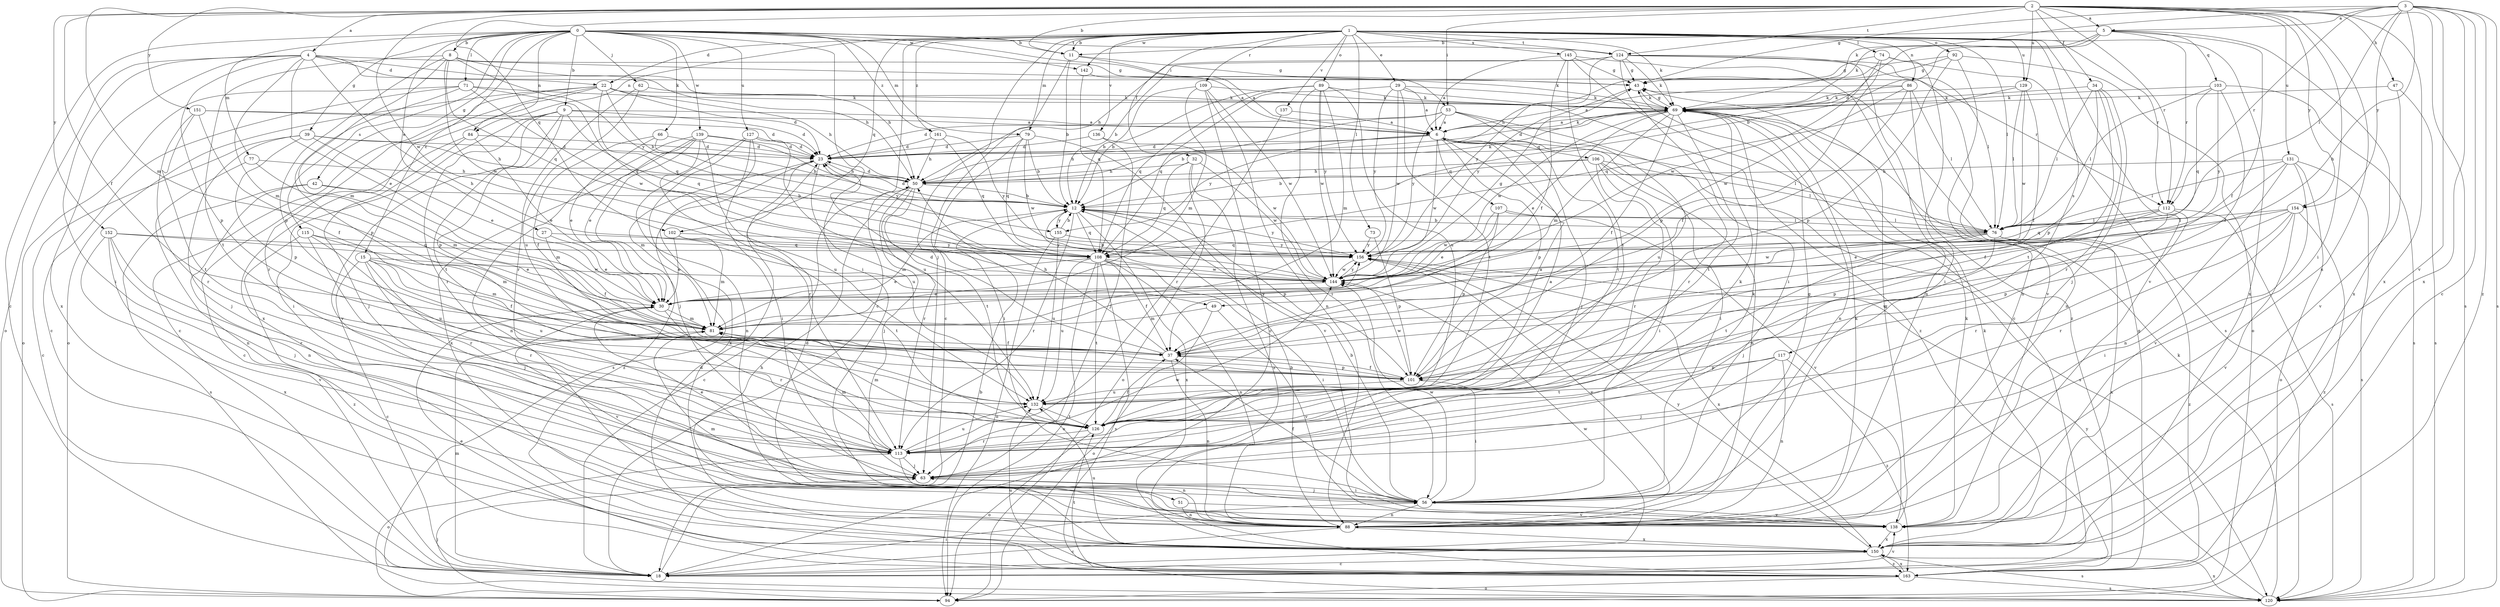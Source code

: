 strict digraph  {
0;
1;
2;
3;
4;
5;
6;
8;
9;
11;
12;
15;
18;
22;
23;
27;
29;
30;
32;
34;
37;
39;
42;
43;
47;
49;
50;
51;
53;
56;
62;
63;
66;
69;
71;
73;
74;
76;
77;
79;
81;
84;
86;
88;
89;
92;
94;
101;
102;
103;
106;
107;
108;
109;
112;
113;
115;
117;
120;
124;
126;
127;
129;
131;
132;
136;
137;
138;
139;
142;
144;
145;
150;
151;
152;
154;
155;
156;
161;
163;
0 -> 8  [label=b];
0 -> 9  [label=b];
0 -> 11  [label=b];
0 -> 15  [label=c];
0 -> 18  [label=c];
0 -> 27  [label=e];
0 -> 39  [label=g];
0 -> 42  [label=g];
0 -> 51  [label=i];
0 -> 53  [label=i];
0 -> 62  [label=j];
0 -> 66  [label=k];
0 -> 71  [label=l];
0 -> 77  [label=m];
0 -> 79  [label=m];
0 -> 84  [label=n];
0 -> 115  [label=s];
0 -> 124  [label=t];
0 -> 127  [label=u];
0 -> 139  [label=w];
0 -> 142  [label=w];
0 -> 161  [label=z];
1 -> 11  [label=b];
1 -> 18  [label=c];
1 -> 22  [label=d];
1 -> 29  [label=e];
1 -> 32  [label=f];
1 -> 63  [label=j];
1 -> 69  [label=k];
1 -> 73  [label=l];
1 -> 74  [label=l];
1 -> 76  [label=l];
1 -> 79  [label=m];
1 -> 84  [label=n];
1 -> 86  [label=n];
1 -> 89  [label=o];
1 -> 92  [label=o];
1 -> 102  [label=q];
1 -> 109  [label=r];
1 -> 112  [label=r];
1 -> 117  [label=s];
1 -> 124  [label=t];
1 -> 129  [label=u];
1 -> 136  [label=v];
1 -> 137  [label=v];
1 -> 138  [label=v];
1 -> 142  [label=w];
1 -> 145  [label=x];
1 -> 150  [label=x];
1 -> 161  [label=z];
2 -> 4  [label=a];
2 -> 5  [label=a];
2 -> 11  [label=b];
2 -> 34  [label=f];
2 -> 37  [label=f];
2 -> 47  [label=h];
2 -> 53  [label=i];
2 -> 56  [label=i];
2 -> 81  [label=m];
2 -> 88  [label=n];
2 -> 102  [label=q];
2 -> 112  [label=r];
2 -> 120  [label=s];
2 -> 124  [label=t];
2 -> 129  [label=u];
2 -> 131  [label=u];
2 -> 144  [label=w];
2 -> 150  [label=x];
2 -> 151  [label=y];
2 -> 152  [label=y];
2 -> 154  [label=y];
3 -> 5  [label=a];
3 -> 18  [label=c];
3 -> 43  [label=g];
3 -> 49  [label=h];
3 -> 69  [label=k];
3 -> 76  [label=l];
3 -> 112  [label=r];
3 -> 120  [label=s];
3 -> 138  [label=v];
3 -> 150  [label=x];
3 -> 154  [label=y];
3 -> 163  [label=z];
4 -> 22  [label=d];
4 -> 30  [label=e];
4 -> 49  [label=h];
4 -> 50  [label=h];
4 -> 56  [label=i];
4 -> 69  [label=k];
4 -> 81  [label=m];
4 -> 94  [label=o];
4 -> 101  [label=p];
4 -> 112  [label=r];
4 -> 150  [label=x];
5 -> 11  [label=b];
5 -> 12  [label=b];
5 -> 23  [label=d];
5 -> 37  [label=f];
5 -> 69  [label=k];
5 -> 103  [label=q];
5 -> 112  [label=r];
5 -> 150  [label=x];
6 -> 23  [label=d];
6 -> 50  [label=h];
6 -> 56  [label=i];
6 -> 63  [label=j];
6 -> 69  [label=k];
6 -> 76  [label=l];
6 -> 101  [label=p];
6 -> 106  [label=q];
6 -> 107  [label=q];
6 -> 144  [label=w];
6 -> 155  [label=y];
8 -> 43  [label=g];
8 -> 50  [label=h];
8 -> 81  [label=m];
8 -> 101  [label=p];
8 -> 108  [label=q];
8 -> 126  [label=t];
8 -> 144  [label=w];
8 -> 155  [label=y];
9 -> 6  [label=a];
9 -> 23  [label=d];
9 -> 56  [label=i];
9 -> 101  [label=p];
9 -> 108  [label=q];
9 -> 113  [label=r];
9 -> 126  [label=t];
9 -> 138  [label=v];
11 -> 6  [label=a];
11 -> 12  [label=b];
11 -> 18  [label=c];
11 -> 43  [label=g];
12 -> 23  [label=d];
12 -> 76  [label=l];
12 -> 81  [label=m];
12 -> 101  [label=p];
12 -> 108  [label=q];
12 -> 113  [label=r];
12 -> 150  [label=x];
12 -> 155  [label=y];
12 -> 156  [label=y];
15 -> 18  [label=c];
15 -> 37  [label=f];
15 -> 63  [label=j];
15 -> 81  [label=m];
15 -> 113  [label=r];
15 -> 132  [label=u];
15 -> 144  [label=w];
18 -> 12  [label=b];
18 -> 56  [label=i];
18 -> 81  [label=m];
18 -> 138  [label=v];
18 -> 144  [label=w];
22 -> 12  [label=b];
22 -> 18  [label=c];
22 -> 23  [label=d];
22 -> 50  [label=h];
22 -> 69  [label=k];
22 -> 94  [label=o];
22 -> 108  [label=q];
22 -> 113  [label=r];
22 -> 150  [label=x];
23 -> 50  [label=h];
23 -> 81  [label=m];
23 -> 132  [label=u];
23 -> 163  [label=z];
27 -> 30  [label=e];
27 -> 37  [label=f];
27 -> 156  [label=y];
29 -> 6  [label=a];
29 -> 69  [label=k];
29 -> 108  [label=q];
29 -> 126  [label=t];
29 -> 144  [label=w];
29 -> 156  [label=y];
29 -> 163  [label=z];
30 -> 81  [label=m];
30 -> 113  [label=r];
30 -> 138  [label=v];
32 -> 50  [label=h];
32 -> 94  [label=o];
32 -> 108  [label=q];
32 -> 144  [label=w];
32 -> 163  [label=z];
34 -> 63  [label=j];
34 -> 69  [label=k];
34 -> 76  [label=l];
34 -> 101  [label=p];
34 -> 113  [label=r];
34 -> 126  [label=t];
37 -> 23  [label=d];
37 -> 50  [label=h];
37 -> 88  [label=n];
37 -> 101  [label=p];
39 -> 18  [label=c];
39 -> 23  [label=d];
39 -> 30  [label=e];
39 -> 50  [label=h];
39 -> 63  [label=j];
39 -> 101  [label=p];
42 -> 12  [label=b];
42 -> 81  [label=m];
42 -> 88  [label=n];
42 -> 120  [label=s];
43 -> 69  [label=k];
43 -> 156  [label=y];
47 -> 69  [label=k];
47 -> 120  [label=s];
47 -> 138  [label=v];
49 -> 81  [label=m];
49 -> 94  [label=o];
49 -> 138  [label=v];
50 -> 12  [label=b];
50 -> 18  [label=c];
50 -> 23  [label=d];
50 -> 63  [label=j];
50 -> 69  [label=k];
50 -> 113  [label=r];
50 -> 126  [label=t];
51 -> 88  [label=n];
51 -> 138  [label=v];
53 -> 6  [label=a];
53 -> 12  [label=b];
53 -> 23  [label=d];
53 -> 113  [label=r];
53 -> 126  [label=t];
53 -> 132  [label=u];
53 -> 156  [label=y];
56 -> 12  [label=b];
56 -> 37  [label=f];
56 -> 43  [label=g];
56 -> 63  [label=j];
56 -> 88  [label=n];
56 -> 138  [label=v];
56 -> 144  [label=w];
62 -> 69  [label=k];
62 -> 113  [label=r];
62 -> 132  [label=u];
63 -> 30  [label=e];
63 -> 56  [label=i];
63 -> 69  [label=k];
63 -> 144  [label=w];
66 -> 12  [label=b];
66 -> 23  [label=d];
66 -> 30  [label=e];
66 -> 37  [label=f];
69 -> 6  [label=a];
69 -> 23  [label=d];
69 -> 30  [label=e];
69 -> 37  [label=f];
69 -> 43  [label=g];
69 -> 81  [label=m];
69 -> 88  [label=n];
69 -> 126  [label=t];
69 -> 144  [label=w];
71 -> 18  [label=c];
71 -> 69  [label=k];
71 -> 94  [label=o];
71 -> 101  [label=p];
71 -> 108  [label=q];
71 -> 144  [label=w];
73 -> 101  [label=p];
73 -> 156  [label=y];
74 -> 43  [label=g];
74 -> 56  [label=i];
74 -> 101  [label=p];
74 -> 120  [label=s];
74 -> 144  [label=w];
76 -> 12  [label=b];
76 -> 63  [label=j];
76 -> 108  [label=q];
76 -> 126  [label=t];
76 -> 144  [label=w];
76 -> 150  [label=x];
76 -> 163  [label=z];
77 -> 50  [label=h];
77 -> 81  [label=m];
77 -> 88  [label=n];
79 -> 12  [label=b];
79 -> 23  [label=d];
79 -> 56  [label=i];
79 -> 108  [label=q];
79 -> 138  [label=v];
79 -> 144  [label=w];
81 -> 37  [label=f];
81 -> 156  [label=y];
84 -> 18  [label=c];
84 -> 23  [label=d];
84 -> 30  [label=e];
84 -> 63  [label=j];
86 -> 6  [label=a];
86 -> 37  [label=f];
86 -> 69  [label=k];
86 -> 76  [label=l];
86 -> 88  [label=n];
86 -> 144  [label=w];
88 -> 12  [label=b];
88 -> 18  [label=c];
88 -> 23  [label=d];
88 -> 69  [label=k];
88 -> 150  [label=x];
88 -> 156  [label=y];
89 -> 12  [label=b];
89 -> 56  [label=i];
89 -> 69  [label=k];
89 -> 81  [label=m];
89 -> 108  [label=q];
89 -> 132  [label=u];
89 -> 144  [label=w];
89 -> 156  [label=y];
92 -> 43  [label=g];
92 -> 50  [label=h];
92 -> 88  [label=n];
92 -> 94  [label=o];
92 -> 101  [label=p];
94 -> 63  [label=j];
101 -> 37  [label=f];
101 -> 56  [label=i];
101 -> 132  [label=u];
101 -> 144  [label=w];
102 -> 30  [label=e];
102 -> 81  [label=m];
102 -> 126  [label=t];
102 -> 156  [label=y];
103 -> 37  [label=f];
103 -> 69  [label=k];
103 -> 76  [label=l];
103 -> 108  [label=q];
103 -> 120  [label=s];
103 -> 156  [label=y];
106 -> 12  [label=b];
106 -> 50  [label=h];
106 -> 56  [label=i];
106 -> 76  [label=l];
106 -> 88  [label=n];
106 -> 113  [label=r];
106 -> 120  [label=s];
107 -> 30  [label=e];
107 -> 76  [label=l];
107 -> 101  [label=p];
107 -> 138  [label=v];
107 -> 144  [label=w];
108 -> 30  [label=e];
108 -> 37  [label=f];
108 -> 56  [label=i];
108 -> 88  [label=n];
108 -> 94  [label=o];
108 -> 120  [label=s];
108 -> 126  [label=t];
108 -> 132  [label=u];
108 -> 144  [label=w];
109 -> 12  [label=b];
109 -> 18  [label=c];
109 -> 69  [label=k];
109 -> 81  [label=m];
109 -> 88  [label=n];
109 -> 144  [label=w];
112 -> 76  [label=l];
112 -> 101  [label=p];
112 -> 108  [label=q];
112 -> 113  [label=r];
112 -> 120  [label=s];
112 -> 132  [label=u];
113 -> 63  [label=j];
113 -> 69  [label=k];
113 -> 81  [label=m];
113 -> 88  [label=n];
113 -> 94  [label=o];
113 -> 132  [label=u];
115 -> 81  [label=m];
115 -> 108  [label=q];
115 -> 113  [label=r];
115 -> 132  [label=u];
115 -> 163  [label=z];
117 -> 63  [label=j];
117 -> 88  [label=n];
117 -> 101  [label=p];
117 -> 126  [label=t];
117 -> 163  [label=z];
120 -> 69  [label=k];
120 -> 150  [label=x];
120 -> 156  [label=y];
124 -> 12  [label=b];
124 -> 43  [label=g];
124 -> 50  [label=h];
124 -> 56  [label=i];
124 -> 69  [label=k];
124 -> 76  [label=l];
124 -> 88  [label=n];
124 -> 138  [label=v];
124 -> 156  [label=y];
126 -> 6  [label=a];
126 -> 37  [label=f];
126 -> 81  [label=m];
126 -> 94  [label=o];
126 -> 113  [label=r];
127 -> 23  [label=d];
127 -> 56  [label=i];
127 -> 88  [label=n];
127 -> 120  [label=s];
127 -> 132  [label=u];
127 -> 150  [label=x];
129 -> 37  [label=f];
129 -> 69  [label=k];
129 -> 76  [label=l];
129 -> 108  [label=q];
129 -> 144  [label=w];
131 -> 37  [label=f];
131 -> 50  [label=h];
131 -> 76  [label=l];
131 -> 88  [label=n];
131 -> 94  [label=o];
131 -> 120  [label=s];
131 -> 138  [label=v];
132 -> 6  [label=a];
132 -> 126  [label=t];
136 -> 23  [label=d];
136 -> 63  [label=j];
136 -> 144  [label=w];
137 -> 6  [label=a];
137 -> 113  [label=r];
138 -> 43  [label=g];
138 -> 69  [label=k];
138 -> 81  [label=m];
138 -> 150  [label=x];
139 -> 23  [label=d];
139 -> 30  [label=e];
139 -> 63  [label=j];
139 -> 88  [label=n];
139 -> 113  [label=r];
139 -> 132  [label=u];
139 -> 150  [label=x];
139 -> 156  [label=y];
142 -> 6  [label=a];
142 -> 108  [label=q];
144 -> 12  [label=b];
144 -> 30  [label=e];
144 -> 43  [label=g];
144 -> 156  [label=y];
145 -> 6  [label=a];
145 -> 18  [label=c];
145 -> 37  [label=f];
145 -> 43  [label=g];
145 -> 126  [label=t];
145 -> 163  [label=z];
150 -> 18  [label=c];
150 -> 50  [label=h];
150 -> 69  [label=k];
150 -> 120  [label=s];
150 -> 132  [label=u];
150 -> 156  [label=y];
150 -> 163  [label=z];
151 -> 6  [label=a];
151 -> 23  [label=d];
151 -> 37  [label=f];
151 -> 113  [label=r];
151 -> 126  [label=t];
152 -> 30  [label=e];
152 -> 63  [label=j];
152 -> 108  [label=q];
152 -> 113  [label=r];
152 -> 138  [label=v];
152 -> 150  [label=x];
154 -> 30  [label=e];
154 -> 56  [label=i];
154 -> 76  [label=l];
154 -> 101  [label=p];
154 -> 113  [label=r];
154 -> 138  [label=v];
154 -> 163  [label=z];
155 -> 12  [label=b];
155 -> 94  [label=o];
155 -> 132  [label=u];
155 -> 156  [label=y];
156 -> 144  [label=w];
156 -> 150  [label=x];
161 -> 23  [label=d];
161 -> 50  [label=h];
161 -> 108  [label=q];
161 -> 156  [label=y];
163 -> 23  [label=d];
163 -> 30  [label=e];
163 -> 43  [label=g];
163 -> 94  [label=o];
163 -> 120  [label=s];
163 -> 126  [label=t];
163 -> 132  [label=u];
163 -> 150  [label=x];
}
